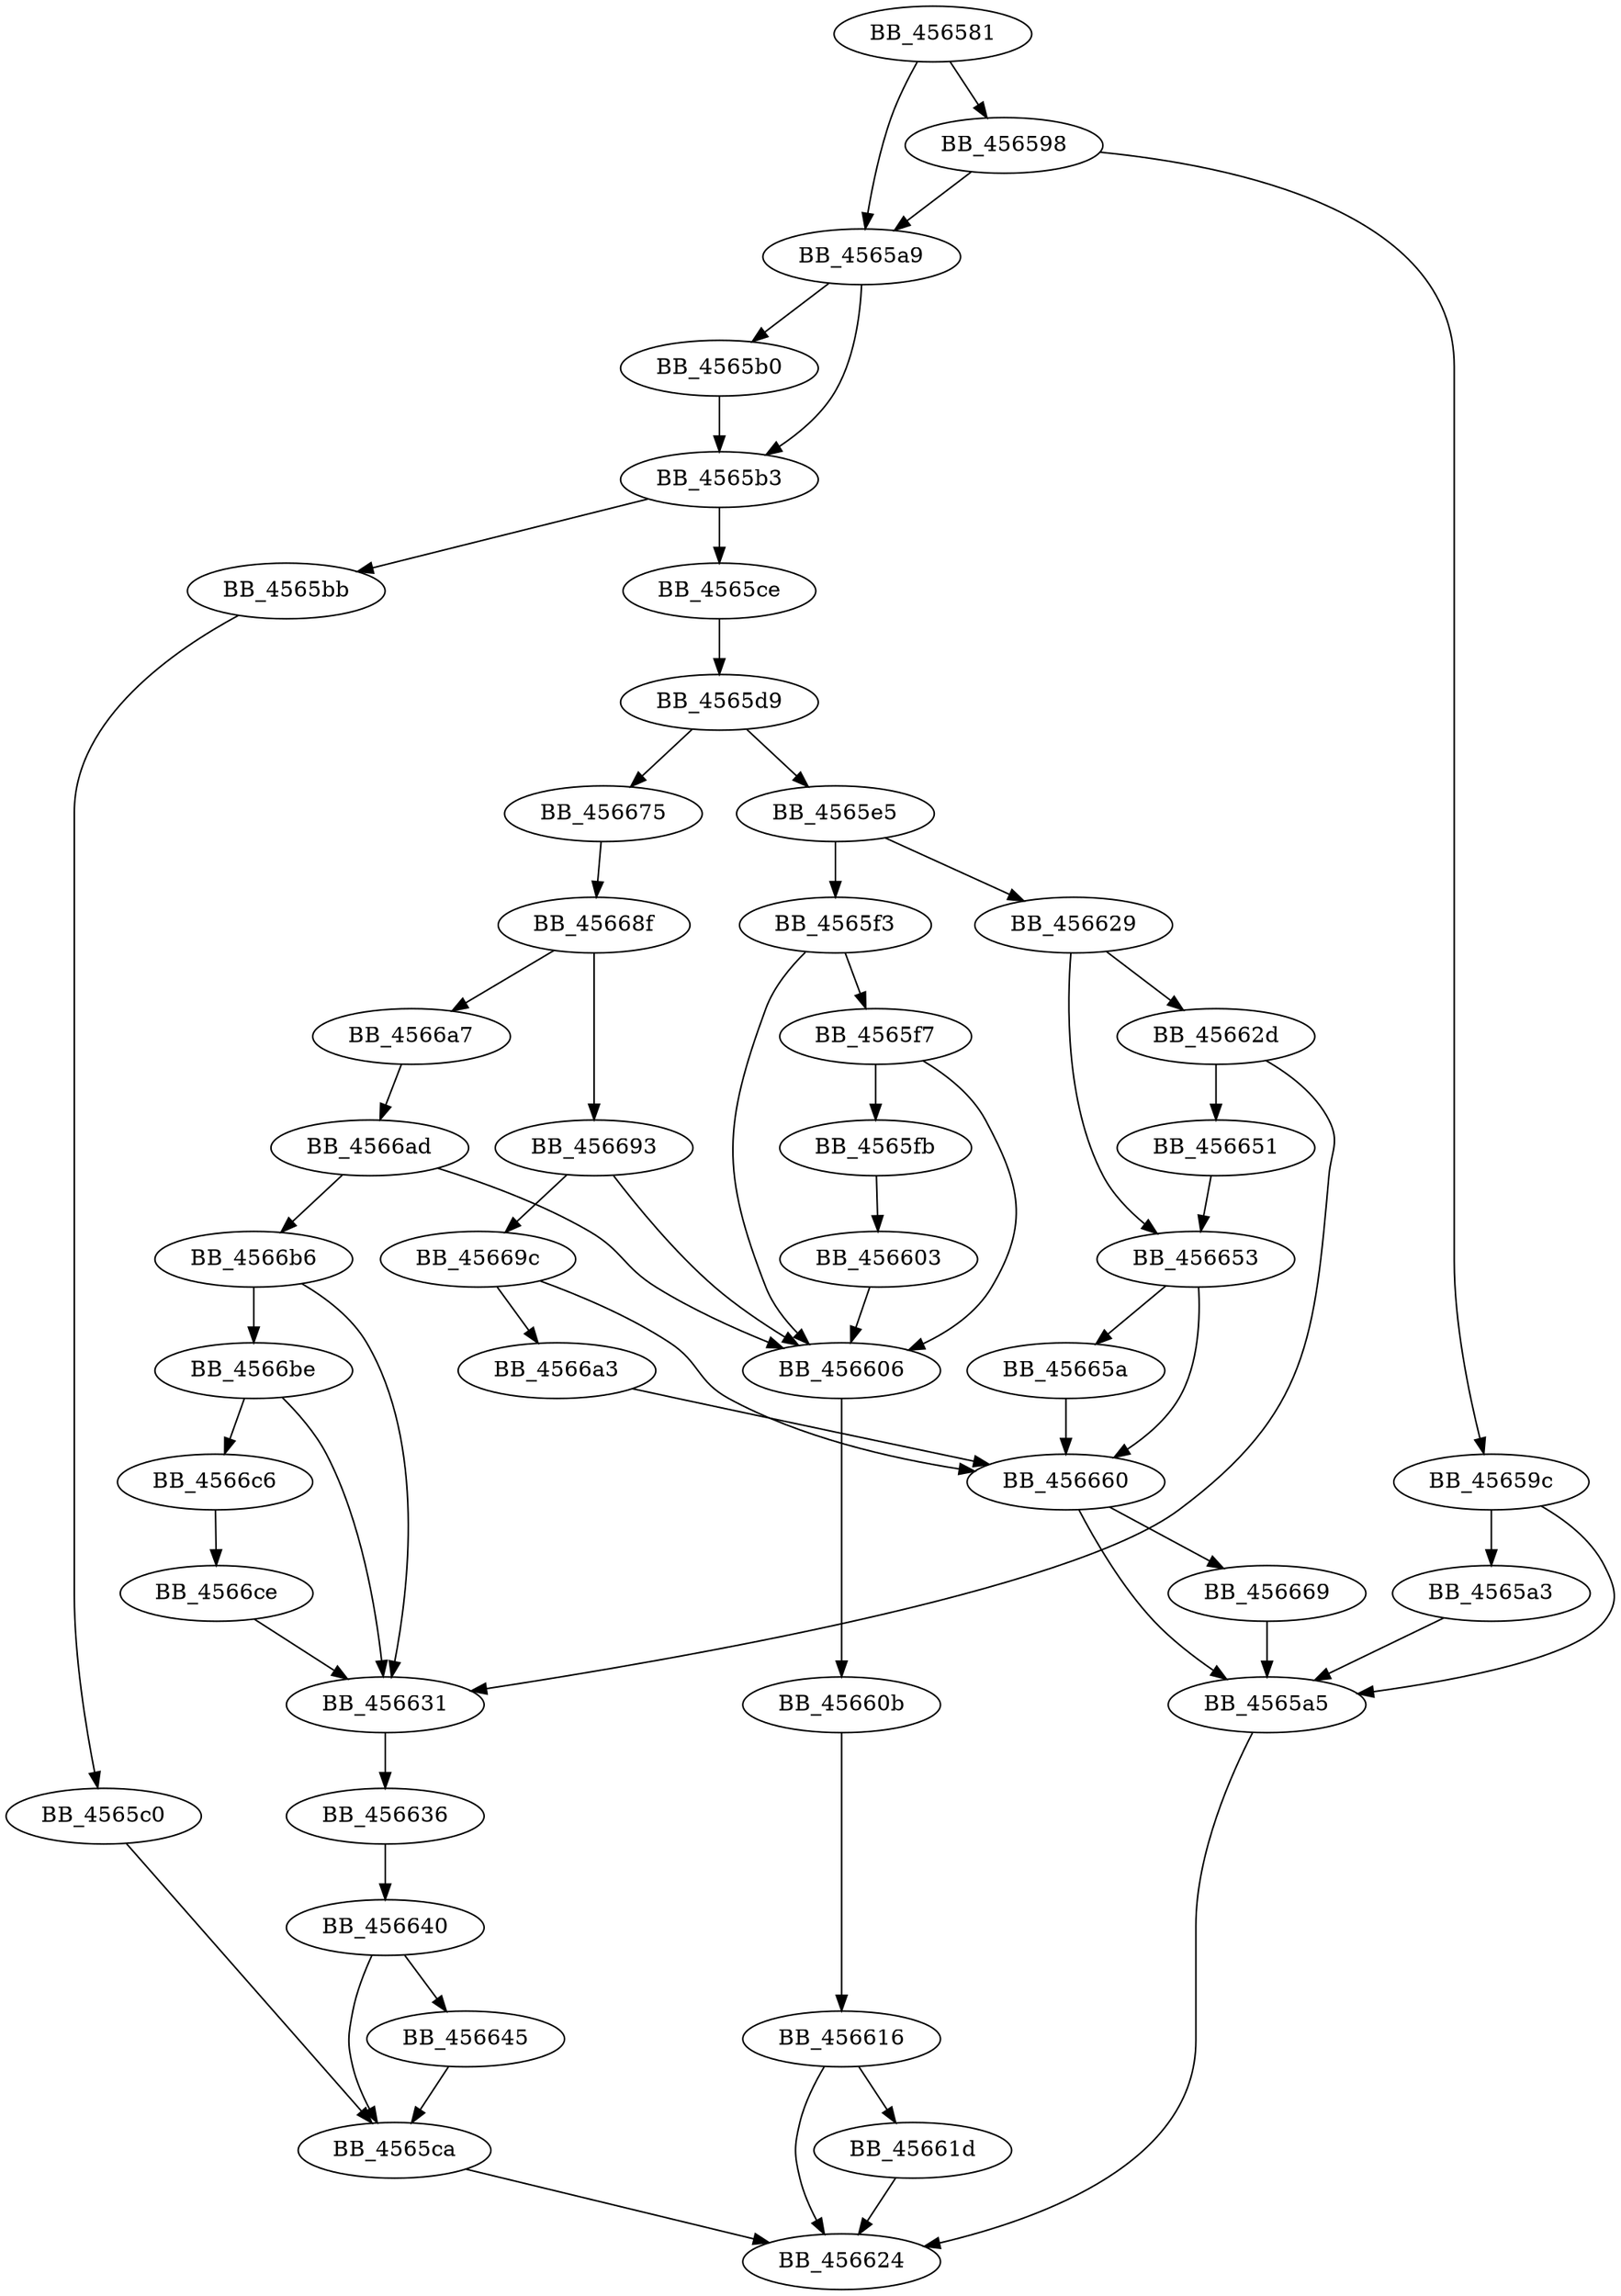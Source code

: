 DiGraph sub_456581{
BB_456581->BB_456598
BB_456581->BB_4565a9
BB_456598->BB_45659c
BB_456598->BB_4565a9
BB_45659c->BB_4565a3
BB_45659c->BB_4565a5
BB_4565a3->BB_4565a5
BB_4565a5->BB_456624
BB_4565a9->BB_4565b0
BB_4565a9->BB_4565b3
BB_4565b0->BB_4565b3
BB_4565b3->BB_4565bb
BB_4565b3->BB_4565ce
BB_4565bb->BB_4565c0
BB_4565c0->BB_4565ca
BB_4565ca->BB_456624
BB_4565ce->BB_4565d9
BB_4565d9->BB_4565e5
BB_4565d9->BB_456675
BB_4565e5->BB_4565f3
BB_4565e5->BB_456629
BB_4565f3->BB_4565f7
BB_4565f3->BB_456606
BB_4565f7->BB_4565fb
BB_4565f7->BB_456606
BB_4565fb->BB_456603
BB_456603->BB_456606
BB_456606->BB_45660b
BB_45660b->BB_456616
BB_456616->BB_45661d
BB_456616->BB_456624
BB_45661d->BB_456624
BB_456629->BB_45662d
BB_456629->BB_456653
BB_45662d->BB_456631
BB_45662d->BB_456651
BB_456631->BB_456636
BB_456636->BB_456640
BB_456640->BB_4565ca
BB_456640->BB_456645
BB_456645->BB_4565ca
BB_456651->BB_456653
BB_456653->BB_45665a
BB_456653->BB_456660
BB_45665a->BB_456660
BB_456660->BB_4565a5
BB_456660->BB_456669
BB_456669->BB_4565a5
BB_456675->BB_45668f
BB_45668f->BB_456693
BB_45668f->BB_4566a7
BB_456693->BB_456606
BB_456693->BB_45669c
BB_45669c->BB_456660
BB_45669c->BB_4566a3
BB_4566a3->BB_456660
BB_4566a7->BB_4566ad
BB_4566ad->BB_456606
BB_4566ad->BB_4566b6
BB_4566b6->BB_456631
BB_4566b6->BB_4566be
BB_4566be->BB_456631
BB_4566be->BB_4566c6
BB_4566c6->BB_4566ce
BB_4566ce->BB_456631
}
